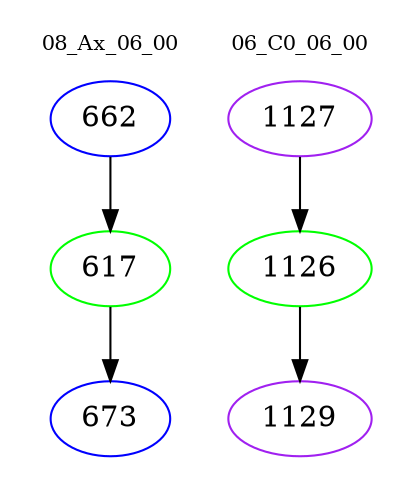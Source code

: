 digraph{
subgraph cluster_0 {
color = white
label = "08_Ax_06_00";
fontsize=10;
T0_662 [label="662", color="blue"]
T0_662 -> T0_617 [color="black"]
T0_617 [label="617", color="green"]
T0_617 -> T0_673 [color="black"]
T0_673 [label="673", color="blue"]
}
subgraph cluster_1 {
color = white
label = "06_C0_06_00";
fontsize=10;
T1_1127 [label="1127", color="purple"]
T1_1127 -> T1_1126 [color="black"]
T1_1126 [label="1126", color="green"]
T1_1126 -> T1_1129 [color="black"]
T1_1129 [label="1129", color="purple"]
}
}

